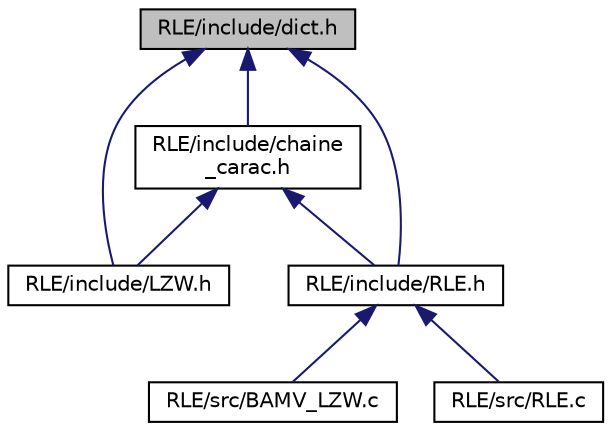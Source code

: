 digraph "RLE/include/dict.h"
{
  edge [fontname="Helvetica",fontsize="10",labelfontname="Helvetica",labelfontsize="10"];
  node [fontname="Helvetica",fontsize="10",shape=record];
  Node1 [label="RLE/include/dict.h",height=0.2,width=0.4,color="black", fillcolor="grey75", style="filled", fontcolor="black"];
  Node1 -> Node2 [dir="back",color="midnightblue",fontsize="10",style="solid",fontname="Helvetica"];
  Node2 [label="RLE/include/chaine\l_carac.h",height=0.2,width=0.4,color="black", fillcolor="white", style="filled",URL="$_r_l_e_2include_2chaine__carac_8h.html"];
  Node2 -> Node3 [dir="back",color="midnightblue",fontsize="10",style="solid",fontname="Helvetica"];
  Node3 [label="RLE/include/LZW.h",height=0.2,width=0.4,color="black", fillcolor="white", style="filled",URL="$_r_l_e_2include_2_l_z_w_8h.html"];
  Node2 -> Node4 [dir="back",color="midnightblue",fontsize="10",style="solid",fontname="Helvetica"];
  Node4 [label="RLE/include/RLE.h",height=0.2,width=0.4,color="black", fillcolor="white", style="filled",URL="$_r_l_e_8h.html",tooltip="Gestion des fonction de RLE. "];
  Node4 -> Node5 [dir="back",color="midnightblue",fontsize="10",style="solid",fontname="Helvetica"];
  Node5 [label="RLE/src/BAMV_LZW.c",height=0.2,width=0.4,color="black", fillcolor="white", style="filled",URL="$_r_l_e_2src_2_b_a_m_v___l_z_w_8c.html"];
  Node4 -> Node6 [dir="back",color="midnightblue",fontsize="10",style="solid",fontname="Helvetica"];
  Node6 [label="RLE/src/RLE.c",height=0.2,width=0.4,color="black", fillcolor="white", style="filled",URL="$_r_l_e_8c.html"];
  Node1 -> Node3 [dir="back",color="midnightblue",fontsize="10",style="solid",fontname="Helvetica"];
  Node1 -> Node4 [dir="back",color="midnightblue",fontsize="10",style="solid",fontname="Helvetica"];
}
